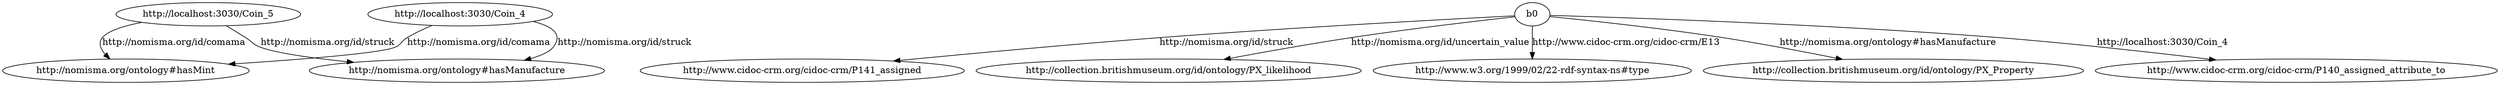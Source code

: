 digraph G { 
"http://localhost:3030/Coin_5" -> "http://nomisma.org/ontology#hasMint" [label="http://nomisma.org/id/comama"];
"http://localhost:3030/Coin_5" -> "http://nomisma.org/ontology#hasManufacture" [label="http://nomisma.org/id/struck"];
"b0" -> "http://www.cidoc-crm.org/cidoc-crm/P141_assigned" [label="http://nomisma.org/id/struck"];
"b0" -> "http://collection.britishmuseum.org/id/ontology/PX_likelihood" [label="http://nomisma.org/id/uncertain_value"];
"b0" -> "http://www.w3.org/1999/02/22-rdf-syntax-ns#type" [label="http://www.cidoc-crm.org/cidoc-crm/E13"];
"b0" -> "http://collection.britishmuseum.org/id/ontology/PX_Property" [label="http://nomisma.org/ontology#hasManufacture"];
"b0" -> "http://www.cidoc-crm.org/cidoc-crm/P140_assigned_attribute_to" [label="http://localhost:3030/Coin_4"];
"http://localhost:3030/Coin_4" -> "http://nomisma.org/ontology#hasMint" [label="http://nomisma.org/id/comama"];
"http://localhost:3030/Coin_4" -> "http://nomisma.org/ontology#hasManufacture" [label="http://nomisma.org/id/struck"];
}